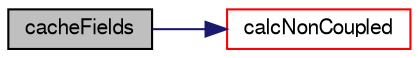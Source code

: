 digraph "cacheFields"
{
  bgcolor="transparent";
  edge [fontname="FreeSans",fontsize="10",labelfontname="FreeSans",labelfontsize="10"];
  node [fontname="FreeSans",fontsize="10",shape=record];
  rankdir="LR";
  Node21 [label="cacheFields",height=0.2,width=0.4,color="black", fillcolor="grey75", style="filled", fontcolor="black"];
  Node21 -> Node22 [color="midnightblue",fontsize="10",style="solid",fontname="FreeSans"];
  Node22 [label="calcNonCoupled",height=0.2,width=0.4,color="red",URL="$a24162.html#a0e3253e601c7db3a3db9d3c921218fd9",tooltip="Calculate the non-coupled force. "];
}

